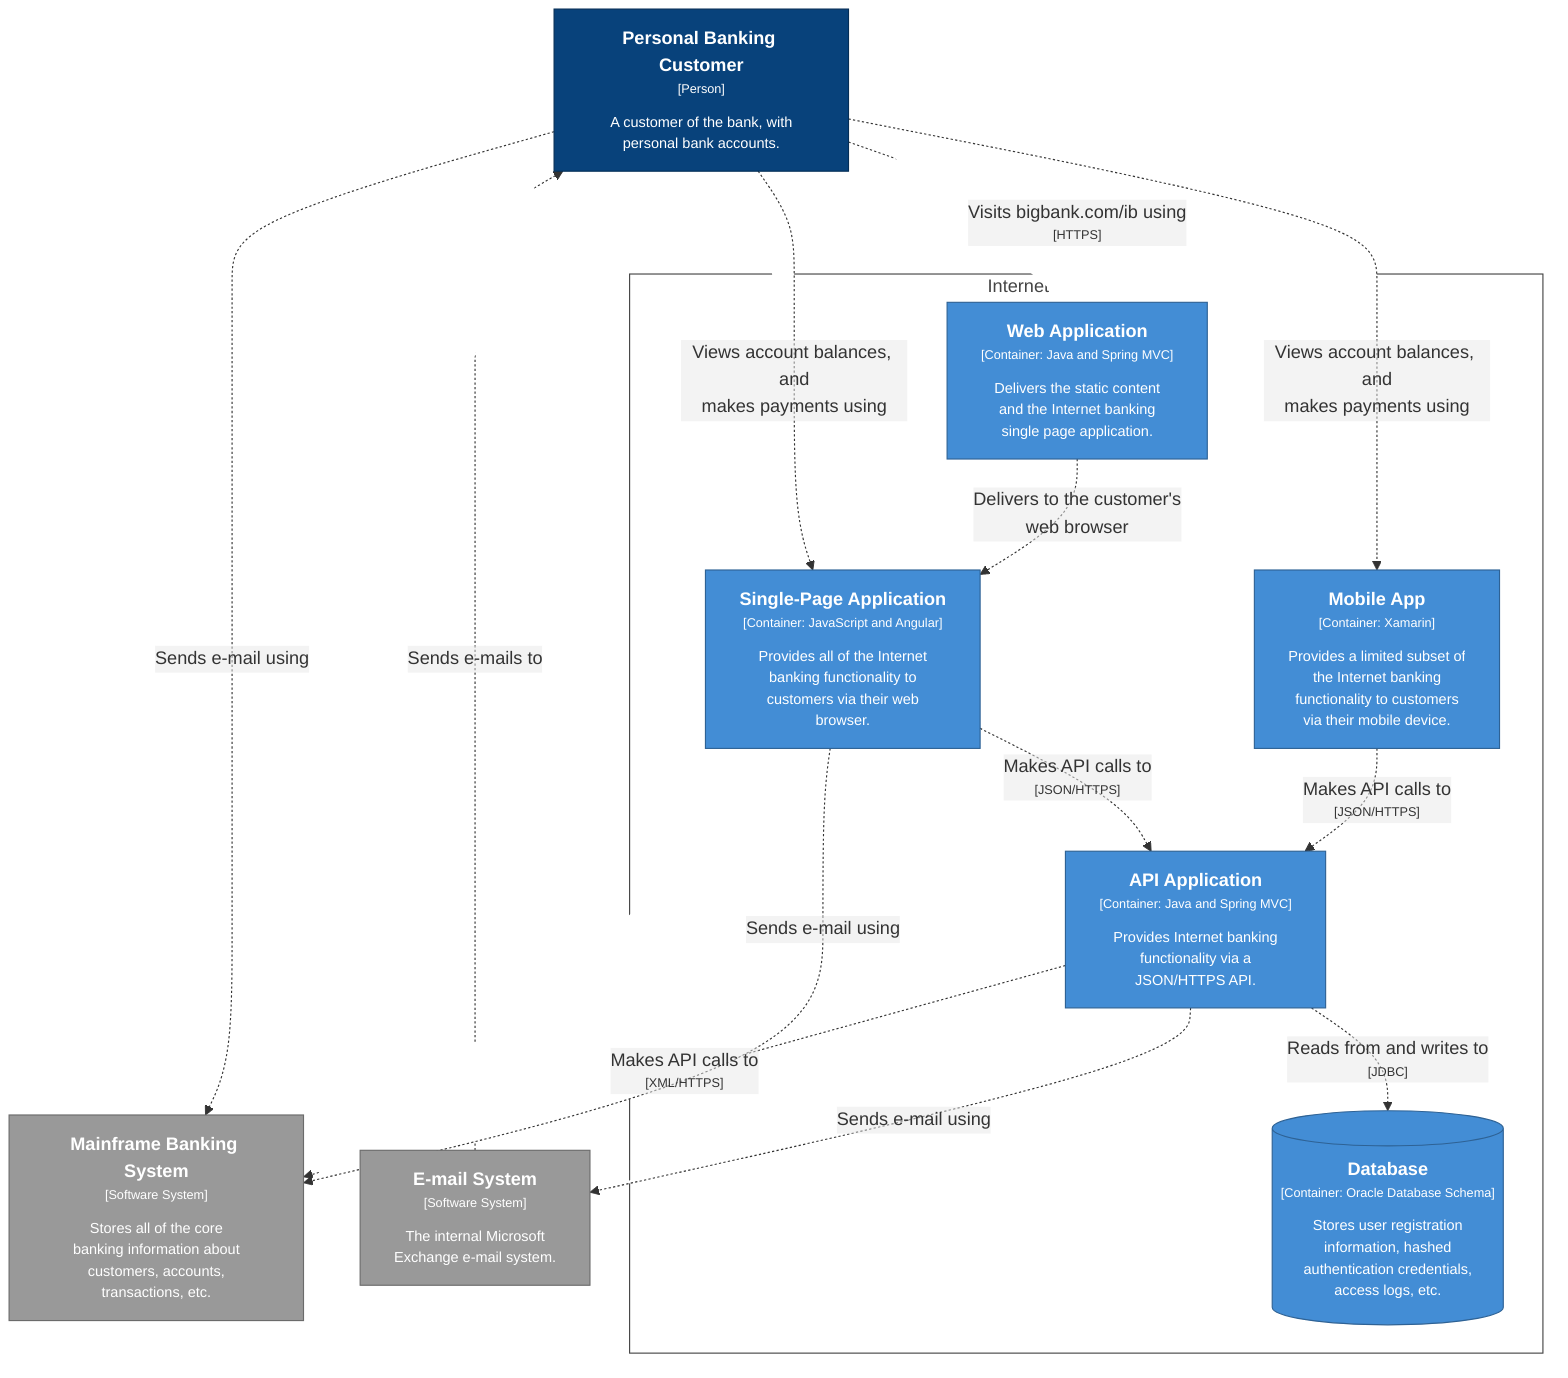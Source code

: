 graph TB
  linkStyle default fill:#ffffff

  1["<div style='font-weight: bold'>Personal Banking Customer</div><div style='font-size: 70%; margin-top: 0px'>[Person]</div><div style='font-size: 80%; margin-top:10px'>A customer of the bank, with<br />personal bank accounts.</div>"]
  style 1 fill:#08427b,stroke:#052e56,color:#ffffff
  4["<div style='font-weight: bold'>Mainframe Banking System</div><div style='font-size: 70%; margin-top: 0px'>[Software System]</div><div style='font-size: 80%; margin-top:10px'>Stores all of the core<br />banking information about<br />customers, accounts,<br />transactions, etc.</div>"]
  style 4 fill:#999999,stroke:#6b6b6b,color:#ffffff
  5["<div style='font-weight: bold'>E-mail System</div><div style='font-size: 70%; margin-top: 0px'>[Software System]</div><div style='font-size: 80%; margin-top:10px'>The internal Microsoft<br />Exchange e-mail system.</div>"]
  style 5 fill:#999999,stroke:#6b6b6b,color:#ffffff

  subgraph 7 [Internet Banking System]
    style 7 fill:#ffffff,stroke:#444444,color:#444444

    10["<div style='font-weight: bold'>Web Application</div><div style='font-size: 70%; margin-top: 0px'>[Container: Java and Spring MVC]</div><div style='font-size: 80%; margin-top:10px'>Delivers the static content<br />and the Internet banking<br />single page application.</div>"]
    style 10 fill:#438dd5,stroke:#2e6295,color:#ffffff
    11["<div style='font-weight: bold'>API Application</div><div style='font-size: 70%; margin-top: 0px'>[Container: Java and Spring MVC]</div><div style='font-size: 80%; margin-top:10px'>Provides Internet banking<br />functionality via a<br />JSON/HTTPS API.</div>"]
    style 11 fill:#438dd5,stroke:#2e6295,color:#ffffff
    18[("<div style='font-weight: bold'>Database</div><div style='font-size: 70%; margin-top: 0px'>[Container: Oracle Database Schema]</div><div style='font-size: 80%; margin-top:10px'>Stores user registration<br />information, hashed<br />authentication credentials,<br />access logs, etc.</div>")]
    style 18 fill:#438dd5,stroke:#2e6295,color:#ffffff
    8["<div style='font-weight: bold'>Single-Page Application</div><div style='font-size: 70%; margin-top: 0px'>[Container: JavaScript and Angular]</div><div style='font-size: 80%; margin-top:10px'>Provides all of the Internet<br />banking functionality to<br />customers via their web<br />browser.</div>"]
    style 8 fill:#438dd5,stroke:#2e6295,color:#ffffff
    9["<div style='font-weight: bold'>Mobile App</div><div style='font-size: 70%; margin-top: 0px'>[Container: Xamarin]</div><div style='font-size: 80%; margin-top:10px'>Provides a limited subset of<br />the Internet banking<br />functionality to customers<br />via their mobile device.</div>"]
    style 9 fill:#438dd5,stroke:#2e6295,color:#ffffff
  end

  5-. "<div>Sends e-mails to</div><div style='font-size: 70%'></div>" .->1
  1-. "<div>Visits bigbank.com/ib using</div><div style='font-size: 70%'>[HTTPS]</div>" .->10
  1-. "<div>Views account balances, and<br />makes payments using</div><div style='font-size: 70%'></div>" .->8
  1-. "<div>Views account balances, and<br />makes payments using</div><div style='font-size: 70%'></div>" .->9
  10-. "<div>Delivers to the customer's<br />web browser</div><div style='font-size: 70%'></div>" .->8
  8-. "<div>Makes API calls to</div><div style='font-size: 70%'>[JSON/HTTPS]</div>" .->11
  9-. "<div>Makes API calls to</div><div style='font-size: 70%'>[JSON/HTTPS]</div>" .->11
  11-. "<div>Reads from and writes to</div><div style='font-size: 70%'>[JDBC]</div>" .->18
  11-. "<div>Makes API calls to</div><div style='font-size: 70%'>[XML/HTTPS]</div>" .->4
  11-. "<div>Sends e-mail using</div><div style='font-size: 70%'></div>" .->5
  1-."<div>Sends e-mail using</div><div style='font-size: 70%'></div>".->4
  8-."<div>Sends e-mail using</div><div style='font-size: 70%'></div>".->4